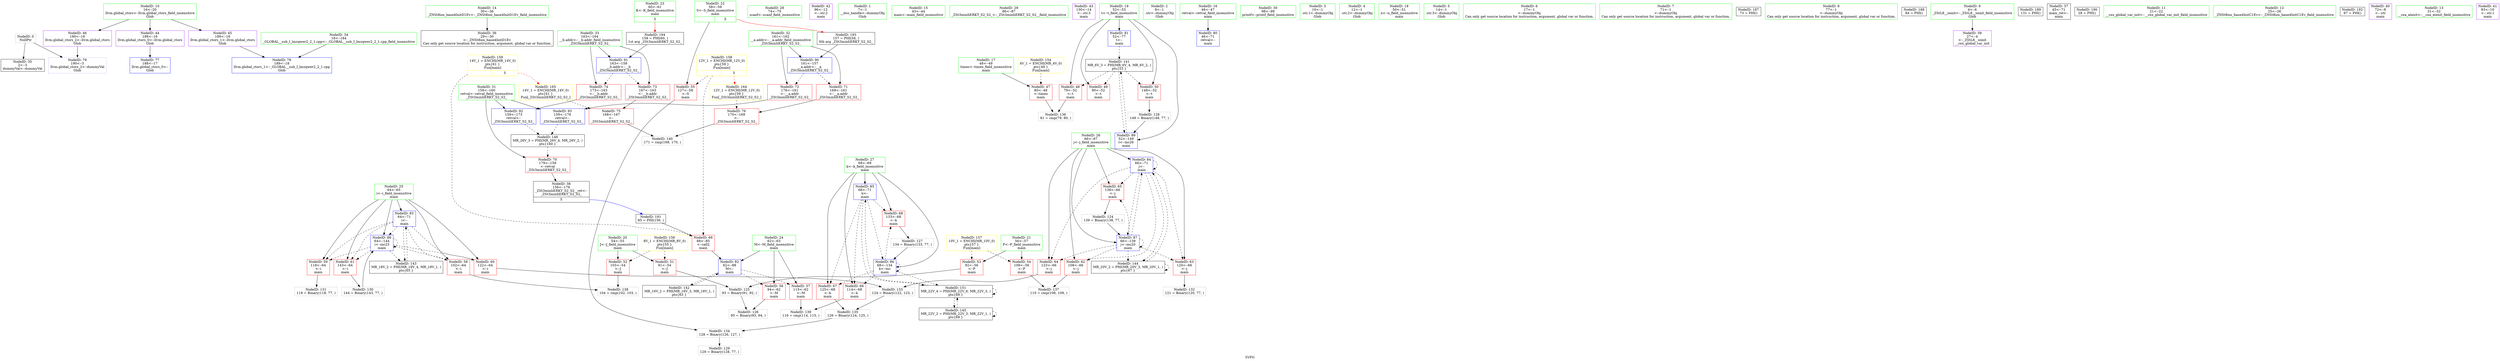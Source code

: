 digraph "SVFG" {
	label="SVFG";

	Node0x55c45175a640 [shape=record,color=grey,label="{NodeID: 0\nNullPtr}"];
	Node0x55c45175a640 -> Node0x55c451771290[style=solid];
	Node0x55c45175a640 -> Node0x55c4517747c0[style=solid];
	Node0x55c451770090 [shape=record,color=green,label="{NodeID: 14\n30\<--36\n_ZNSt8ios_base4InitD1Ev\<--_ZNSt8ios_base4InitD1Ev_field_insensitive\n}"];
	Node0x55c451770090 -> Node0x55c451771390[style=solid];
	Node0x55c4517758a0 [shape=record,color=black,label="{NodeID: 194\n158 = PHI(60, )\n1st arg _ZSt3minIiERKT_S2_S2_ }"];
	Node0x55c4517758a0 -> Node0x55c4517751b0[style=solid];
	Node0x55c451770c20 [shape=record,color=green,label="{NodeID: 28\n74\<--75\nscanf\<--scanf_field_insensitive\n}"];
	Node0x55c451777910 [shape=record,color=grey,label="{NodeID: 125\n93 = Binary(91, 92, )\n}"];
	Node0x55c451777910 -> Node0x55c451777a90[style=solid];
	Node0x55c4517718a0 [shape=record,color=purple,label="{NodeID: 42\n96\<--12\n\<--.str.2\nmain\n}"];
	Node0x55c451772c60 [shape=record,color=grey,label="{NodeID: 139\n116 = cmp(114, 115, )\n}"];
	Node0x55c4517734b0 [shape=record,color=red,label="{NodeID: 56\n94\<--62\n\<--M\nmain\n}"];
	Node0x55c4517734b0 -> Node0x55c451777a90[style=solid];
	Node0x55c451774010 [shape=record,color=red,label="{NodeID: 70\n179\<--159\n\<--retval\n_ZSt3minIiERKT_S2_S2_\n}"];
	Node0x55c451774010 -> Node0x55c451771560[style=solid];
	Node0x55c451774c00 [shape=record,color=blue,label="{NodeID: 84\n66\<--71\nj\<--\nmain\n}"];
	Node0x55c451774c00 -> Node0x55c451773990[style=dashed];
	Node0x55c451774c00 -> Node0x55c451773a60[style=dashed];
	Node0x55c451774c00 -> Node0x55c451773b30[style=dashed];
	Node0x55c451774c00 -> Node0x55c451773c00[style=dashed];
	Node0x55c451774c00 -> Node0x55c451774c00[style=dashed];
	Node0x55c451774c00 -> Node0x55c451774e70[style=dashed];
	Node0x55c451774c00 -> Node0x55c45177f030[style=dashed];
	Node0x55c45175a970 [shape=record,color=green,label="{NodeID: 1\n7\<--1\n__dso_handle\<--dummyObj\nGlob }"];
	Node0x55c451770160 [shape=record,color=green,label="{NodeID: 15\n43\<--44\nmain\<--main_field_insensitive\n}"];
	Node0x55c451770d20 [shape=record,color=green,label="{NodeID: 29\n86\<--87\n_ZSt3minIiERKT_S2_S2_\<--_ZSt3minIiERKT_S2_S2__field_insensitive\n}"];
	Node0x55c451777a90 [shape=record,color=grey,label="{NodeID: 126\n95 = Binary(93, 94, )\n}"];
	Node0x55c451771970 [shape=record,color=purple,label="{NodeID: 43\n130\<--14\n\<--.str.3\nmain\n}"];
	Node0x55c4517797e0 [shape=record,color=grey,label="{NodeID: 140\n171 = cmp(168, 170, )\n}"];
	Node0x55c451773580 [shape=record,color=red,label="{NodeID: 57\n115\<--62\n\<--M\nmain\n}"];
	Node0x55c451773580 -> Node0x55c451772c60[style=solid];
	Node0x55c451782850 [shape=record,color=yellow,style=double,label="{NodeID: 154\n4V_1 = ENCHI(MR_4V_0)\npts\{49 \}\nFun[main]}"];
	Node0x55c451782850 -> Node0x55c451771d40[style=dashed];
	Node0x55c4517740e0 [shape=record,color=red,label="{NodeID: 71\n169\<--161\n\<--__a.addr\n_ZSt3minIiERKT_S2_S2_\n}"];
	Node0x55c4517740e0 -> Node0x55c4517744f0[style=solid];
	Node0x55c451774cd0 [shape=record,color=blue,label="{NodeID: 85\n68\<--71\nk\<--\nmain\n}"];
	Node0x55c451774cd0 -> Node0x55c451773cd0[style=dashed];
	Node0x55c451774cd0 -> Node0x55c451773da0[style=dashed];
	Node0x55c451774cd0 -> Node0x55c451773e70[style=dashed];
	Node0x55c451774cd0 -> Node0x55c451774da0[style=dashed];
	Node0x55c451774cd0 -> Node0x55c451781330[style=dashed];
	Node0x55c45175ae50 [shape=record,color=green,label="{NodeID: 2\n8\<--1\n.str\<--dummyObj\nGlob }"];
	Node0x55c451770260 [shape=record,color=green,label="{NodeID: 16\n46\<--47\nretval\<--retval_field_insensitive\nmain\n}"];
	Node0x55c451770260 -> Node0x55c4517748c0[style=solid];
	Node0x55c451770e20 [shape=record,color=green,label="{NodeID: 30\n98\<--99\nprintf\<--printf_field_insensitive\n}"];
	Node0x55c451777c10 [shape=record,color=grey,label="{NodeID: 127\n134 = Binary(133, 77, )\n}"];
	Node0x55c451777c10 -> Node0x55c451774da0[style=solid];
	Node0x55c451771a40 [shape=record,color=purple,label="{NodeID: 44\n188\<--16\nllvm.global_ctors_0\<--llvm.global_ctors\nGlob }"];
	Node0x55c451771a40 -> Node0x55c4517745c0[style=solid];
	Node0x55c45177e130 [shape=record,color=black,label="{NodeID: 141\nMR_6V_3 = PHI(MR_6V_4, MR_6V_2, )\npts\{53 \}\n}"];
	Node0x55c45177e130 -> Node0x55c451772e30[style=dashed];
	Node0x55c45177e130 -> Node0x55c451772f00[style=dashed];
	Node0x55c45177e130 -> Node0x55c451772fd0[style=dashed];
	Node0x55c45177e130 -> Node0x55c451775010[style=dashed];
	Node0x55c451773650 [shape=record,color=red,label="{NodeID: 58\n102\<--64\n\<--i\nmain\n}"];
	Node0x55c451773650 -> Node0x55c451772ae0[style=solid];
	Node0x55c4517741b0 [shape=record,color=red,label="{NodeID: 72\n176\<--161\n\<--__a.addr\n_ZSt3minIiERKT_S2_S2_\n}"];
	Node0x55c4517741b0 -> Node0x55c451775350[style=solid];
	Node0x55c451774da0 [shape=record,color=blue,label="{NodeID: 86\n68\<--134\nk\<--inc\nmain\n}"];
	Node0x55c451774da0 -> Node0x55c451773cd0[style=dashed];
	Node0x55c451774da0 -> Node0x55c451773da0[style=dashed];
	Node0x55c451774da0 -> Node0x55c451773e70[style=dashed];
	Node0x55c451774da0 -> Node0x55c451774da0[style=dashed];
	Node0x55c451774da0 -> Node0x55c451781330[style=dashed];
	Node0x55c45175aee0 [shape=record,color=green,label="{NodeID: 3\n10\<--1\n.str.1\<--dummyObj\nGlob }"];
	Node0x55c451770330 [shape=record,color=green,label="{NodeID: 17\n48\<--49\ntimes\<--times_field_insensitive\nmain\n}"];
	Node0x55c451770330 -> Node0x55c451771d40[style=solid];
	Node0x55c451770f20 [shape=record,color=green,label="{NodeID: 31\n159\<--160\nretval\<--retval_field_insensitive\n_ZSt3minIiERKT_S2_S2_\n}"];
	Node0x55c451770f20 -> Node0x55c451774010[style=solid];
	Node0x55c451770f20 -> Node0x55c451775280[style=solid];
	Node0x55c451770f20 -> Node0x55c451775350[style=solid];
	Node0x55c451777d90 [shape=record,color=grey,label="{NodeID: 128\n149 = Binary(148, 77, )\n}"];
	Node0x55c451777d90 -> Node0x55c451775010[style=solid];
	Node0x55c451771b40 [shape=record,color=purple,label="{NodeID: 45\n189\<--16\nllvm.global_ctors_1\<--llvm.global_ctors\nGlob }"];
	Node0x55c451771b40 -> Node0x55c4517746c0[style=solid];
	Node0x55c45177e630 [shape=record,color=black,label="{NodeID: 142\nMR_16V_2 = PHI(MR_16V_3, MR_16V_1, )\npts\{63 \}\n}"];
	Node0x55c45177e630 -> Node0x55c451774a60[style=dashed];
	Node0x55c451773720 [shape=record,color=red,label="{NodeID: 59\n118\<--64\n\<--i\nmain\n}"];
	Node0x55c451773720 -> Node0x55c451778210[style=solid];
	Node0x55c451782a10 [shape=record,color=yellow,style=double,label="{NodeID: 156\n8V_1 = ENCHI(MR_8V_0)\npts\{55 \}\nFun[main]}"];
	Node0x55c451782a10 -> Node0x55c4517730a0[style=dashed];
	Node0x55c451782a10 -> Node0x55c451773170[style=dashed];
	Node0x55c451774280 [shape=record,color=red,label="{NodeID: 73\n167\<--163\n\<--__b.addr\n_ZSt3minIiERKT_S2_S2_\n}"];
	Node0x55c451774280 -> Node0x55c451774420[style=solid];
	Node0x55c451774e70 [shape=record,color=blue,label="{NodeID: 87\n66\<--139\nj\<--inc20\nmain\n}"];
	Node0x55c451774e70 -> Node0x55c451773990[style=dashed];
	Node0x55c451774e70 -> Node0x55c451773a60[style=dashed];
	Node0x55c451774e70 -> Node0x55c451773b30[style=dashed];
	Node0x55c451774e70 -> Node0x55c451773c00[style=dashed];
	Node0x55c451774e70 -> Node0x55c451774c00[style=dashed];
	Node0x55c451774e70 -> Node0x55c451774e70[style=dashed];
	Node0x55c451774e70 -> Node0x55c45177f030[style=dashed];
	Node0x55c45176f2e0 [shape=record,color=green,label="{NodeID: 4\n12\<--1\n.str.2\<--dummyObj\nGlob }"];
	Node0x55c451770400 [shape=record,color=green,label="{NodeID: 18\n50\<--51\nn\<--n_field_insensitive\nmain\n}"];
	Node0x55c451770ff0 [shape=record,color=green,label="{NodeID: 32\n161\<--162\n__a.addr\<--__a.addr_field_insensitive\n_ZSt3minIiERKT_S2_S2_\n}"];
	Node0x55c451770ff0 -> Node0x55c4517740e0[style=solid];
	Node0x55c451770ff0 -> Node0x55c4517741b0[style=solid];
	Node0x55c451770ff0 -> Node0x55c4517750e0[style=solid];
	Node0x55c451777f10 [shape=record,color=grey,label="{NodeID: 129\n129 = Binary(128, 77, )\n}"];
	Node0x55c451771c40 [shape=record,color=purple,label="{NodeID: 46\n190\<--16\nllvm.global_ctors_2\<--llvm.global_ctors\nGlob }"];
	Node0x55c451771c40 -> Node0x55c4517747c0[style=solid];
	Node0x55c45177eb30 [shape=record,color=black,label="{NodeID: 143\nMR_18V_2 = PHI(MR_18V_4, MR_18V_1, )\npts\{65 \}\n}"];
	Node0x55c45177eb30 -> Node0x55c451774b30[style=dashed];
	Node0x55c4517737f0 [shape=record,color=red,label="{NodeID: 60\n122\<--64\n\<--i\nmain\n}"];
	Node0x55c4517737f0 -> Node0x55c451778510[style=solid];
	Node0x55c451782af0 [shape=record,color=yellow,style=double,label="{NodeID: 157\n10V_1 = ENCHI(MR_10V_0)\npts\{57 \}\nFun[main]}"];
	Node0x55c451782af0 -> Node0x55c451773240[style=dashed];
	Node0x55c451782af0 -> Node0x55c451773310[style=dashed];
	Node0x55c451774350 [shape=record,color=red,label="{NodeID: 74\n173\<--163\n\<--__b.addr\n_ZSt3minIiERKT_S2_S2_\n}"];
	Node0x55c451774350 -> Node0x55c451775280[style=solid];
	Node0x55c451774f40 [shape=record,color=blue,label="{NodeID: 88\n64\<--144\ni\<--inc23\nmain\n}"];
	Node0x55c451774f40 -> Node0x55c451773650[style=dashed];
	Node0x55c451774f40 -> Node0x55c451773720[style=dashed];
	Node0x55c451774f40 -> Node0x55c4517737f0[style=dashed];
	Node0x55c451774f40 -> Node0x55c4517738c0[style=dashed];
	Node0x55c451774f40 -> Node0x55c451774f40[style=dashed];
	Node0x55c451774f40 -> Node0x55c45177eb30[style=dashed];
	Node0x55c45176f370 [shape=record,color=green,label="{NodeID: 5\n14\<--1\n.str.3\<--dummyObj\nGlob }"];
	Node0x55c4517704d0 [shape=record,color=green,label="{NodeID: 19\n52\<--53\nt\<--t_field_insensitive\nmain\n}"];
	Node0x55c4517704d0 -> Node0x55c451772e30[style=solid];
	Node0x55c4517704d0 -> Node0x55c451772f00[style=solid];
	Node0x55c4517704d0 -> Node0x55c451772fd0[style=solid];
	Node0x55c4517704d0 -> Node0x55c451774990[style=solid];
	Node0x55c4517704d0 -> Node0x55c451775010[style=solid];
	Node0x55c4517710c0 [shape=record,color=green,label="{NodeID: 33\n163\<--164\n__b.addr\<--__b.addr_field_insensitive\n_ZSt3minIiERKT_S2_S2_\n}"];
	Node0x55c4517710c0 -> Node0x55c451774280[style=solid];
	Node0x55c4517710c0 -> Node0x55c451774350[style=solid];
	Node0x55c4517710c0 -> Node0x55c4517751b0[style=solid];
	Node0x55c451778090 [shape=record,color=grey,label="{NodeID: 130\n144 = Binary(143, 77, )\n}"];
	Node0x55c451778090 -> Node0x55c451774f40[style=solid];
	Node0x55c451771d40 [shape=record,color=red,label="{NodeID: 47\n80\<--48\n\<--times\nmain\n}"];
	Node0x55c451771d40 -> Node0x55c4517727e0[style=solid];
	Node0x55c45177f030 [shape=record,color=black,label="{NodeID: 144\nMR_20V_2 = PHI(MR_20V_3, MR_20V_1, )\npts\{67 \}\n}"];
	Node0x55c45177f030 -> Node0x55c451774c00[style=dashed];
	Node0x55c45177f030 -> Node0x55c45177f030[style=dashed];
	Node0x55c4517738c0 [shape=record,color=red,label="{NodeID: 61\n143\<--64\n\<--i\nmain\n}"];
	Node0x55c4517738c0 -> Node0x55c451778090[style=solid];
	Node0x55c451782bd0 [shape=record,color=yellow,style=double,label="{NodeID: 158\n12V_1 = ENCHI(MR_12V_0)\npts\{59 \}\nFun[main]|{|<s2>5}}"];
	Node0x55c451782bd0 -> Node0x55c4517733e0[style=dashed];
	Node0x55c451782bd0 -> Node0x55c451773f40[style=dashed];
	Node0x55c451782bd0:s2 -> Node0x55c451783110[style=dashed,color=red];
	Node0x55c451774420 [shape=record,color=red,label="{NodeID: 75\n168\<--167\n\<--\n_ZSt3minIiERKT_S2_S2_\n}"];
	Node0x55c451774420 -> Node0x55c4517797e0[style=solid];
	Node0x55c451775010 [shape=record,color=blue,label="{NodeID: 89\n52\<--149\nt\<--inc26\nmain\n}"];
	Node0x55c451775010 -> Node0x55c45177e130[style=dashed];
	Node0x55c45176fbd0 [shape=record,color=green,label="{NodeID: 6\n17\<--1\n\<--dummyObj\nCan only get source location for instruction, argument, global var or function.}"];
	Node0x55c4517705a0 [shape=record,color=green,label="{NodeID: 20\n54\<--55\nJ\<--J_field_insensitive\nmain\n}"];
	Node0x55c4517705a0 -> Node0x55c4517730a0[style=solid];
	Node0x55c4517705a0 -> Node0x55c451773170[style=solid];
	Node0x55c451771190 [shape=record,color=green,label="{NodeID: 34\n18\<--184\n_GLOBAL__sub_I_lmzqwer2_2_1.cpp\<--_GLOBAL__sub_I_lmzqwer2_2_1.cpp_field_insensitive\n}"];
	Node0x55c451771190 -> Node0x55c4517746c0[style=solid];
	Node0x55c451778210 [shape=record,color=grey,label="{NodeID: 131\n119 = Binary(118, 77, )\n}"];
	Node0x55c451772e30 [shape=record,color=red,label="{NodeID: 48\n79\<--52\n\<--t\nmain\n}"];
	Node0x55c451772e30 -> Node0x55c4517727e0[style=solid];
	Node0x55c45177f530 [shape=record,color=black,label="{NodeID: 145\nMR_22V_2 = PHI(MR_22V_3, MR_22V_1, )\npts\{69 \}\n}"];
	Node0x55c45177f530 -> Node0x55c45177f530[style=dashed];
	Node0x55c45177f530 -> Node0x55c451781330[style=dashed];
	Node0x55c451773990 [shape=record,color=red,label="{NodeID: 62\n108\<--66\n\<--j\nmain\n}"];
	Node0x55c451773990 -> Node0x55c451772960[style=solid];
	Node0x55c451782cb0 [shape=record,color=yellow,style=double,label="{NodeID: 159\n14V_1 = ENCHI(MR_14V_0)\npts\{61 \}\nFun[main]|{|<s1>5}}"];
	Node0x55c451782cb0 -> Node0x55c451773f40[style=dashed];
	Node0x55c451782cb0:s1 -> Node0x55c451783220[style=dashed,color=red];
	Node0x55c4517744f0 [shape=record,color=red,label="{NodeID: 76\n170\<--169\n\<--\n_ZSt3minIiERKT_S2_S2_\n}"];
	Node0x55c4517744f0 -> Node0x55c4517797e0[style=solid];
	Node0x55c4517750e0 [shape=record,color=blue,label="{NodeID: 90\n161\<--157\n__a.addr\<--__a\n_ZSt3minIiERKT_S2_S2_\n}"];
	Node0x55c4517750e0 -> Node0x55c4517740e0[style=dashed];
	Node0x55c4517750e0 -> Node0x55c4517741b0[style=dashed];
	Node0x55c45176fc60 [shape=record,color=green,label="{NodeID: 7\n71\<--1\n\<--dummyObj\nCan only get source location for instruction, argument, global var or function.}"];
	Node0x55c45178be10 [shape=record,color=black,label="{NodeID: 187\n73 = PHI()\n}"];
	Node0x55c451770670 [shape=record,color=green,label="{NodeID: 21\n56\<--57\nP\<--P_field_insensitive\nmain\n}"];
	Node0x55c451770670 -> Node0x55c451773240[style=solid];
	Node0x55c451770670 -> Node0x55c451773310[style=solid];
	Node0x55c451771290 [shape=record,color=black,label="{NodeID: 35\n2\<--3\ndummyVal\<--dummyVal\n}"];
	Node0x55c451778390 [shape=record,color=grey,label="{NodeID: 132\n121 = Binary(120, 77, )\n}"];
	Node0x55c451772f00 [shape=record,color=red,label="{NodeID: 49\n90\<--52\n\<--t\nmain\n}"];
	Node0x55c45177fa30 [shape=record,color=black,label="{NodeID: 146\nMR_26V_3 = PHI(MR_26V_4, MR_26V_2, )\npts\{160 \}\n}"];
	Node0x55c45177fa30 -> Node0x55c451774010[style=dashed];
	Node0x55c451773a60 [shape=record,color=red,label="{NodeID: 63\n120\<--66\n\<--j\nmain\n}"];
	Node0x55c451773a60 -> Node0x55c451778390[style=solid];
	Node0x55c4517745c0 [shape=record,color=blue,label="{NodeID: 77\n188\<--17\nllvm.global_ctors_0\<--\nGlob }"];
	Node0x55c4517751b0 [shape=record,color=blue,label="{NodeID: 91\n163\<--158\n__b.addr\<--__b\n_ZSt3minIiERKT_S2_S2_\n}"];
	Node0x55c4517751b0 -> Node0x55c451774280[style=dashed];
	Node0x55c4517751b0 -> Node0x55c451774350[style=dashed];
	Node0x55c45176fcf0 [shape=record,color=green,label="{NodeID: 8\n77\<--1\n\<--dummyObj\nCan only get source location for instruction, argument, global var or function.}"];
	Node0x55c45178c4e0 [shape=record,color=black,label="{NodeID: 188\n84 = PHI()\n}"];
	Node0x55c451770740 [shape=record,color=green,label="{NodeID: 22\n58\<--59\nS\<--S_field_insensitive\nmain\n|{|<s1>5}}"];
	Node0x55c451770740 -> Node0x55c4517733e0[style=solid];
	Node0x55c451770740:s1 -> Node0x55c451775770[style=solid,color=red];
	Node0x55c451771390 [shape=record,color=black,label="{NodeID: 36\n29\<--30\n\<--_ZNSt8ios_base4InitD1Ev\nCan only get source location for instruction, argument, global var or function.}"];
	Node0x55c451778510 [shape=record,color=grey,label="{NodeID: 133\n124 = Binary(122, 123, )\n}"];
	Node0x55c451778510 -> Node0x55c451772660[style=solid];
	Node0x55c451772fd0 [shape=record,color=red,label="{NodeID: 50\n148\<--52\n\<--t\nmain\n}"];
	Node0x55c451772fd0 -> Node0x55c451777d90[style=solid];
	Node0x55c451773b30 [shape=record,color=red,label="{NodeID: 64\n123\<--66\n\<--j\nmain\n}"];
	Node0x55c451773b30 -> Node0x55c451778510[style=solid];
	Node0x55c4517746c0 [shape=record,color=blue,label="{NodeID: 78\n189\<--18\nllvm.global_ctors_1\<--_GLOBAL__sub_I_lmzqwer2_2_1.cpp\nGlob }"];
	Node0x55c451775280 [shape=record,color=blue,label="{NodeID: 92\n159\<--173\nretval\<--\n_ZSt3minIiERKT_S2_S2_\n}"];
	Node0x55c451775280 -> Node0x55c45177fa30[style=dashed];
	Node0x55c45176fd80 [shape=record,color=green,label="{NodeID: 9\n4\<--6\n_ZStL8__ioinit\<--_ZStL8__ioinit_field_insensitive\nGlob }"];
	Node0x55c45176fd80 -> Node0x55c451771630[style=solid];
	Node0x55c45178c5e0 [shape=record,color=black,label="{NodeID: 189\n131 = PHI()\n}"];
	Node0x55c451770810 [shape=record,color=green,label="{NodeID: 23\n60\<--61\nK\<--K_field_insensitive\nmain\n|{<s0>5}}"];
	Node0x55c451770810:s0 -> Node0x55c4517758a0[style=solid,color=red];
	Node0x55c451771490 [shape=record,color=black,label="{NodeID: 37\n45\<--71\nmain_ret\<--\nmain\n}"];
	Node0x55c451778690 [shape=record,color=grey,label="{NodeID: 134\n128 = Binary(126, 127, )\n}"];
	Node0x55c451778690 -> Node0x55c451777f10[style=solid];
	Node0x55c4517730a0 [shape=record,color=red,label="{NodeID: 51\n91\<--54\n\<--J\nmain\n}"];
	Node0x55c4517730a0 -> Node0x55c451777910[style=solid];
	Node0x55c451773c00 [shape=record,color=red,label="{NodeID: 65\n138\<--66\n\<--j\nmain\n}"];
	Node0x55c451773c00 -> Node0x55c451777790[style=solid];
	Node0x55c4517747c0 [shape=record,color=blue, style = dotted,label="{NodeID: 79\n190\<--3\nllvm.global_ctors_2\<--dummyVal\nGlob }"];
	Node0x55c451775350 [shape=record,color=blue,label="{NodeID: 93\n159\<--176\nretval\<--\n_ZSt3minIiERKT_S2_S2_\n}"];
	Node0x55c451775350 -> Node0x55c45177fa30[style=dashed];
	Node0x55c45176fe10 [shape=record,color=green,label="{NodeID: 10\n16\<--20\nllvm.global_ctors\<--llvm.global_ctors_field_insensitive\nGlob }"];
	Node0x55c45176fe10 -> Node0x55c451771a40[style=solid];
	Node0x55c45176fe10 -> Node0x55c451771b40[style=solid];
	Node0x55c45176fe10 -> Node0x55c451771c40[style=solid];
	Node0x55c45178c6e0 [shape=record,color=black,label="{NodeID: 190\n28 = PHI()\n}"];
	Node0x55c4517708e0 [shape=record,color=green,label="{NodeID: 24\n62\<--63\nM\<--M_field_insensitive\nmain\n}"];
	Node0x55c4517708e0 -> Node0x55c4517734b0[style=solid];
	Node0x55c4517708e0 -> Node0x55c451773580[style=solid];
	Node0x55c4517708e0 -> Node0x55c451774a60[style=solid];
	Node0x55c451771560 [shape=record,color=black,label="{NodeID: 38\n156\<--179\n_ZSt3minIiERKT_S2_S2__ret\<--\n_ZSt3minIiERKT_S2_S2_\n|{<s0>5}}"];
	Node0x55c451771560:s0 -> Node0x55c45178c7e0[style=solid,color=blue];
	Node0x55c451772660 [shape=record,color=grey,label="{NodeID: 135\n126 = Binary(124, 125, )\n}"];
	Node0x55c451772660 -> Node0x55c451778690[style=solid];
	Node0x55c451773170 [shape=record,color=red,label="{NodeID: 52\n103\<--54\n\<--J\nmain\n}"];
	Node0x55c451773170 -> Node0x55c451772ae0[style=solid];
	Node0x55c451773cd0 [shape=record,color=red,label="{NodeID: 66\n114\<--68\n\<--k\nmain\n}"];
	Node0x55c451773cd0 -> Node0x55c451772c60[style=solid];
	Node0x55c4517748c0 [shape=record,color=blue,label="{NodeID: 80\n46\<--71\nretval\<--\nmain\n}"];
	Node0x55c45176fea0 [shape=record,color=green,label="{NodeID: 11\n21\<--22\n__cxx_global_var_init\<--__cxx_global_var_init_field_insensitive\n}"];
	Node0x55c45178c7e0 [shape=record,color=black,label="{NodeID: 191\n85 = PHI(156, )\n}"];
	Node0x55c45178c7e0 -> Node0x55c451773f40[style=solid];
	Node0x55c4517709b0 [shape=record,color=green,label="{NodeID: 25\n64\<--65\ni\<--i_field_insensitive\nmain\n}"];
	Node0x55c4517709b0 -> Node0x55c451773650[style=solid];
	Node0x55c4517709b0 -> Node0x55c451773720[style=solid];
	Node0x55c4517709b0 -> Node0x55c4517737f0[style=solid];
	Node0x55c4517709b0 -> Node0x55c4517738c0[style=solid];
	Node0x55c4517709b0 -> Node0x55c451774b30[style=solid];
	Node0x55c4517709b0 -> Node0x55c451774f40[style=solid];
	Node0x55c451771630 [shape=record,color=purple,label="{NodeID: 39\n27\<--4\n\<--_ZStL8__ioinit\n__cxx_global_var_init\n}"];
	Node0x55c4517727e0 [shape=record,color=grey,label="{NodeID: 136\n81 = cmp(79, 80, )\n}"];
	Node0x55c451773240 [shape=record,color=red,label="{NodeID: 53\n92\<--56\n\<--P\nmain\n}"];
	Node0x55c451773240 -> Node0x55c451777910[style=solid];
	Node0x55c451773da0 [shape=record,color=red,label="{NodeID: 67\n125\<--68\n\<--k\nmain\n}"];
	Node0x55c451773da0 -> Node0x55c451772660[style=solid];
	Node0x55c451783110 [shape=record,color=yellow,style=double,label="{NodeID: 164\n12V_1 = ENCHI(MR_12V_0)\npts\{59 \}\nFun[_ZSt3minIiERKT_S2_S2_]}"];
	Node0x55c451783110 -> Node0x55c4517744f0[style=dashed];
	Node0x55c451774990 [shape=record,color=blue,label="{NodeID: 81\n52\<--77\nt\<--\nmain\n}"];
	Node0x55c451774990 -> Node0x55c45177e130[style=dashed];
	Node0x55c45176ff30 [shape=record,color=green,label="{NodeID: 12\n25\<--26\n_ZNSt8ios_base4InitC1Ev\<--_ZNSt8ios_base4InitC1Ev_field_insensitive\n}"];
	Node0x55c4517756a0 [shape=record,color=black,label="{NodeID: 192\n97 = PHI()\n}"];
	Node0x55c451770a80 [shape=record,color=green,label="{NodeID: 26\n66\<--67\nj\<--j_field_insensitive\nmain\n}"];
	Node0x55c451770a80 -> Node0x55c451773990[style=solid];
	Node0x55c451770a80 -> Node0x55c451773a60[style=solid];
	Node0x55c451770a80 -> Node0x55c451773b30[style=solid];
	Node0x55c451770a80 -> Node0x55c451773c00[style=solid];
	Node0x55c451770a80 -> Node0x55c451774c00[style=solid];
	Node0x55c451770a80 -> Node0x55c451774e70[style=solid];
	Node0x55c451771700 [shape=record,color=purple,label="{NodeID: 40\n72\<--8\n\<--.str\nmain\n}"];
	Node0x55c451772960 [shape=record,color=grey,label="{NodeID: 137\n110 = cmp(108, 109, )\n}"];
	Node0x55c451773310 [shape=record,color=red,label="{NodeID: 54\n109\<--56\n\<--P\nmain\n}"];
	Node0x55c451773310 -> Node0x55c451772960[style=solid];
	Node0x55c451781330 [shape=record,color=black,label="{NodeID: 151\nMR_22V_4 = PHI(MR_22V_6, MR_22V_3, )\npts\{69 \}\n}"];
	Node0x55c451781330 -> Node0x55c451774cd0[style=dashed];
	Node0x55c451781330 -> Node0x55c45177f530[style=dashed];
	Node0x55c451781330 -> Node0x55c451781330[style=dashed];
	Node0x55c451773e70 [shape=record,color=red,label="{NodeID: 68\n133\<--68\n\<--k\nmain\n}"];
	Node0x55c451773e70 -> Node0x55c451777c10[style=solid];
	Node0x55c451783220 [shape=record,color=yellow,style=double,label="{NodeID: 165\n14V_1 = ENCHI(MR_14V_0)\npts\{61 \}\nFun[_ZSt3minIiERKT_S2_S2_]}"];
	Node0x55c451783220 -> Node0x55c451774420[style=dashed];
	Node0x55c451774a60 [shape=record,color=blue,label="{NodeID: 82\n62\<--88\nM\<--\nmain\n}"];
	Node0x55c451774a60 -> Node0x55c4517734b0[style=dashed];
	Node0x55c451774a60 -> Node0x55c451773580[style=dashed];
	Node0x55c451774a60 -> Node0x55c45177e630[style=dashed];
	Node0x55c45176ffc0 [shape=record,color=green,label="{NodeID: 13\n31\<--32\n__cxa_atexit\<--__cxa_atexit_field_insensitive\n}"];
	Node0x55c451775770 [shape=record,color=black,label="{NodeID: 193\n157 = PHI(58, )\n0th arg _ZSt3minIiERKT_S2_S2_ }"];
	Node0x55c451775770 -> Node0x55c4517750e0[style=solid];
	Node0x55c451770b50 [shape=record,color=green,label="{NodeID: 27\n68\<--69\nk\<--k_field_insensitive\nmain\n}"];
	Node0x55c451770b50 -> Node0x55c451773cd0[style=solid];
	Node0x55c451770b50 -> Node0x55c451773da0[style=solid];
	Node0x55c451770b50 -> Node0x55c451773e70[style=solid];
	Node0x55c451770b50 -> Node0x55c451774cd0[style=solid];
	Node0x55c451770b50 -> Node0x55c451774da0[style=solid];
	Node0x55c451777790 [shape=record,color=grey,label="{NodeID: 124\n139 = Binary(138, 77, )\n}"];
	Node0x55c451777790 -> Node0x55c451774e70[style=solid];
	Node0x55c4517717d0 [shape=record,color=purple,label="{NodeID: 41\n83\<--10\n\<--.str.1\nmain\n}"];
	Node0x55c451772ae0 [shape=record,color=grey,label="{NodeID: 138\n104 = cmp(102, 103, )\n}"];
	Node0x55c4517733e0 [shape=record,color=red,label="{NodeID: 55\n127\<--58\n\<--S\nmain\n}"];
	Node0x55c4517733e0 -> Node0x55c451778690[style=solid];
	Node0x55c451773f40 [shape=record,color=red,label="{NodeID: 69\n88\<--85\n\<--call2\nmain\n}"];
	Node0x55c451773f40 -> Node0x55c451774a60[style=solid];
	Node0x55c451774b30 [shape=record,color=blue,label="{NodeID: 83\n64\<--71\ni\<--\nmain\n}"];
	Node0x55c451774b30 -> Node0x55c451773650[style=dashed];
	Node0x55c451774b30 -> Node0x55c451773720[style=dashed];
	Node0x55c451774b30 -> Node0x55c4517737f0[style=dashed];
	Node0x55c451774b30 -> Node0x55c4517738c0[style=dashed];
	Node0x55c451774b30 -> Node0x55c451774f40[style=dashed];
	Node0x55c451774b30 -> Node0x55c45177eb30[style=dashed];
}
